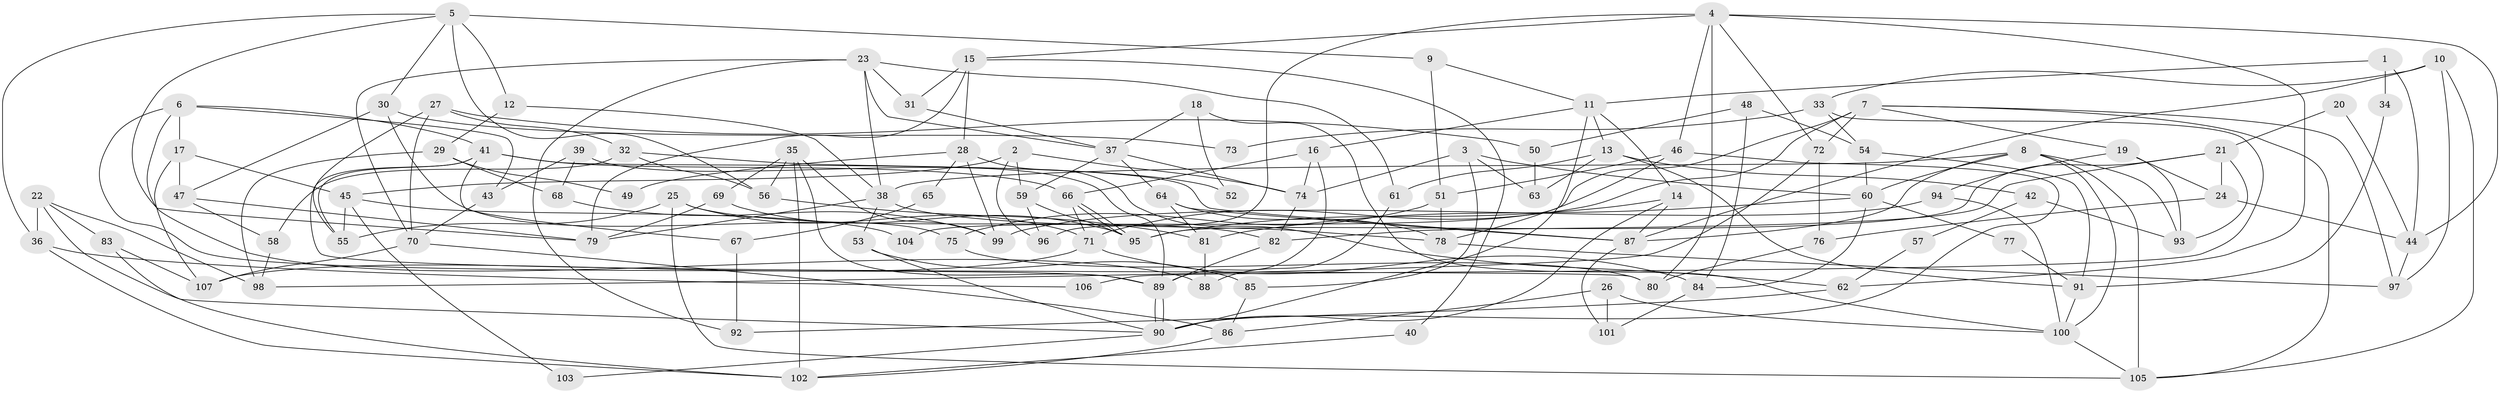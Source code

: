 // coarse degree distribution, {3: 0.15384615384615385, 4: 0.16923076923076924, 7: 0.1076923076923077, 9: 0.015384615384615385, 6: 0.2153846153846154, 5: 0.2153846153846154, 10: 0.03076923076923077, 2: 0.06153846153846154, 8: 0.03076923076923077}
// Generated by graph-tools (version 1.1) at 2025/41/03/06/25 10:41:55]
// undirected, 107 vertices, 214 edges
graph export_dot {
graph [start="1"]
  node [color=gray90,style=filled];
  1;
  2;
  3;
  4;
  5;
  6;
  7;
  8;
  9;
  10;
  11;
  12;
  13;
  14;
  15;
  16;
  17;
  18;
  19;
  20;
  21;
  22;
  23;
  24;
  25;
  26;
  27;
  28;
  29;
  30;
  31;
  32;
  33;
  34;
  35;
  36;
  37;
  38;
  39;
  40;
  41;
  42;
  43;
  44;
  45;
  46;
  47;
  48;
  49;
  50;
  51;
  52;
  53;
  54;
  55;
  56;
  57;
  58;
  59;
  60;
  61;
  62;
  63;
  64;
  65;
  66;
  67;
  68;
  69;
  70;
  71;
  72;
  73;
  74;
  75;
  76;
  77;
  78;
  79;
  80;
  81;
  82;
  83;
  84;
  85;
  86;
  87;
  88;
  89;
  90;
  91;
  92;
  93;
  94;
  95;
  96;
  97;
  98;
  99;
  100;
  101;
  102;
  103;
  104;
  105;
  106;
  107;
  1 -- 44;
  1 -- 11;
  1 -- 34;
  2 -- 74;
  2 -- 59;
  2 -- 45;
  2 -- 96;
  3 -- 74;
  3 -- 85;
  3 -- 60;
  3 -- 63;
  4 -- 80;
  4 -- 15;
  4 -- 44;
  4 -- 46;
  4 -- 62;
  4 -- 72;
  4 -- 96;
  5 -- 9;
  5 -- 30;
  5 -- 12;
  5 -- 36;
  5 -- 56;
  5 -- 79;
  6 -- 89;
  6 -- 41;
  6 -- 17;
  6 -- 43;
  6 -- 88;
  7 -- 105;
  7 -- 19;
  7 -- 71;
  7 -- 72;
  7 -- 97;
  7 -- 104;
  8 -- 38;
  8 -- 87;
  8 -- 60;
  8 -- 93;
  8 -- 100;
  8 -- 105;
  9 -- 11;
  9 -- 51;
  10 -- 87;
  10 -- 105;
  10 -- 33;
  10 -- 97;
  11 -- 90;
  11 -- 16;
  11 -- 13;
  11 -- 14;
  12 -- 38;
  12 -- 29;
  13 -- 61;
  13 -- 42;
  13 -- 63;
  13 -- 91;
  14 -- 87;
  14 -- 90;
  14 -- 95;
  15 -- 79;
  15 -- 31;
  15 -- 28;
  15 -- 40;
  16 -- 89;
  16 -- 74;
  16 -- 66;
  17 -- 107;
  17 -- 45;
  17 -- 47;
  18 -- 100;
  18 -- 37;
  18 -- 52;
  19 -- 24;
  19 -- 93;
  19 -- 94;
  20 -- 21;
  20 -- 44;
  21 -- 82;
  21 -- 95;
  21 -- 24;
  21 -- 93;
  22 -- 98;
  22 -- 90;
  22 -- 36;
  22 -- 83;
  23 -- 37;
  23 -- 70;
  23 -- 31;
  23 -- 38;
  23 -- 61;
  23 -- 92;
  24 -- 44;
  24 -- 76;
  25 -- 71;
  25 -- 55;
  25 -- 82;
  25 -- 105;
  26 -- 100;
  26 -- 86;
  26 -- 101;
  27 -- 55;
  27 -- 50;
  27 -- 32;
  27 -- 70;
  28 -- 99;
  28 -- 49;
  28 -- 62;
  28 -- 65;
  29 -- 98;
  29 -- 49;
  29 -- 68;
  30 -- 47;
  30 -- 75;
  30 -- 73;
  31 -- 37;
  32 -- 56;
  32 -- 52;
  32 -- 58;
  33 -- 54;
  33 -- 73;
  33 -- 106;
  34 -- 91;
  35 -- 69;
  35 -- 102;
  35 -- 56;
  35 -- 89;
  35 -- 99;
  36 -- 102;
  36 -- 106;
  37 -- 64;
  37 -- 59;
  37 -- 74;
  38 -- 78;
  38 -- 53;
  38 -- 79;
  39 -- 68;
  39 -- 89;
  39 -- 43;
  40 -- 102;
  41 -- 66;
  41 -- 87;
  41 -- 55;
  41 -- 67;
  41 -- 80;
  42 -- 93;
  42 -- 57;
  43 -- 70;
  44 -- 97;
  45 -- 55;
  45 -- 103;
  45 -- 104;
  46 -- 90;
  46 -- 51;
  46 -- 78;
  47 -- 79;
  47 -- 58;
  48 -- 84;
  48 -- 54;
  48 -- 50;
  50 -- 63;
  51 -- 78;
  51 -- 75;
  53 -- 90;
  53 -- 85;
  54 -- 60;
  54 -- 91;
  56 -- 81;
  57 -- 62;
  58 -- 98;
  59 -- 95;
  59 -- 96;
  60 -- 77;
  60 -- 81;
  60 -- 84;
  61 -- 88;
  62 -- 92;
  64 -- 78;
  64 -- 81;
  64 -- 87;
  65 -- 67;
  66 -- 95;
  66 -- 95;
  66 -- 71;
  67 -- 92;
  68 -- 99;
  69 -- 95;
  69 -- 79;
  70 -- 86;
  70 -- 107;
  71 -- 84;
  71 -- 107;
  72 -- 76;
  72 -- 98;
  74 -- 82;
  75 -- 80;
  76 -- 80;
  77 -- 91;
  78 -- 97;
  81 -- 88;
  82 -- 89;
  83 -- 107;
  83 -- 102;
  84 -- 101;
  85 -- 86;
  86 -- 102;
  87 -- 101;
  89 -- 90;
  89 -- 90;
  90 -- 103;
  91 -- 100;
  94 -- 100;
  94 -- 99;
  100 -- 105;
}
